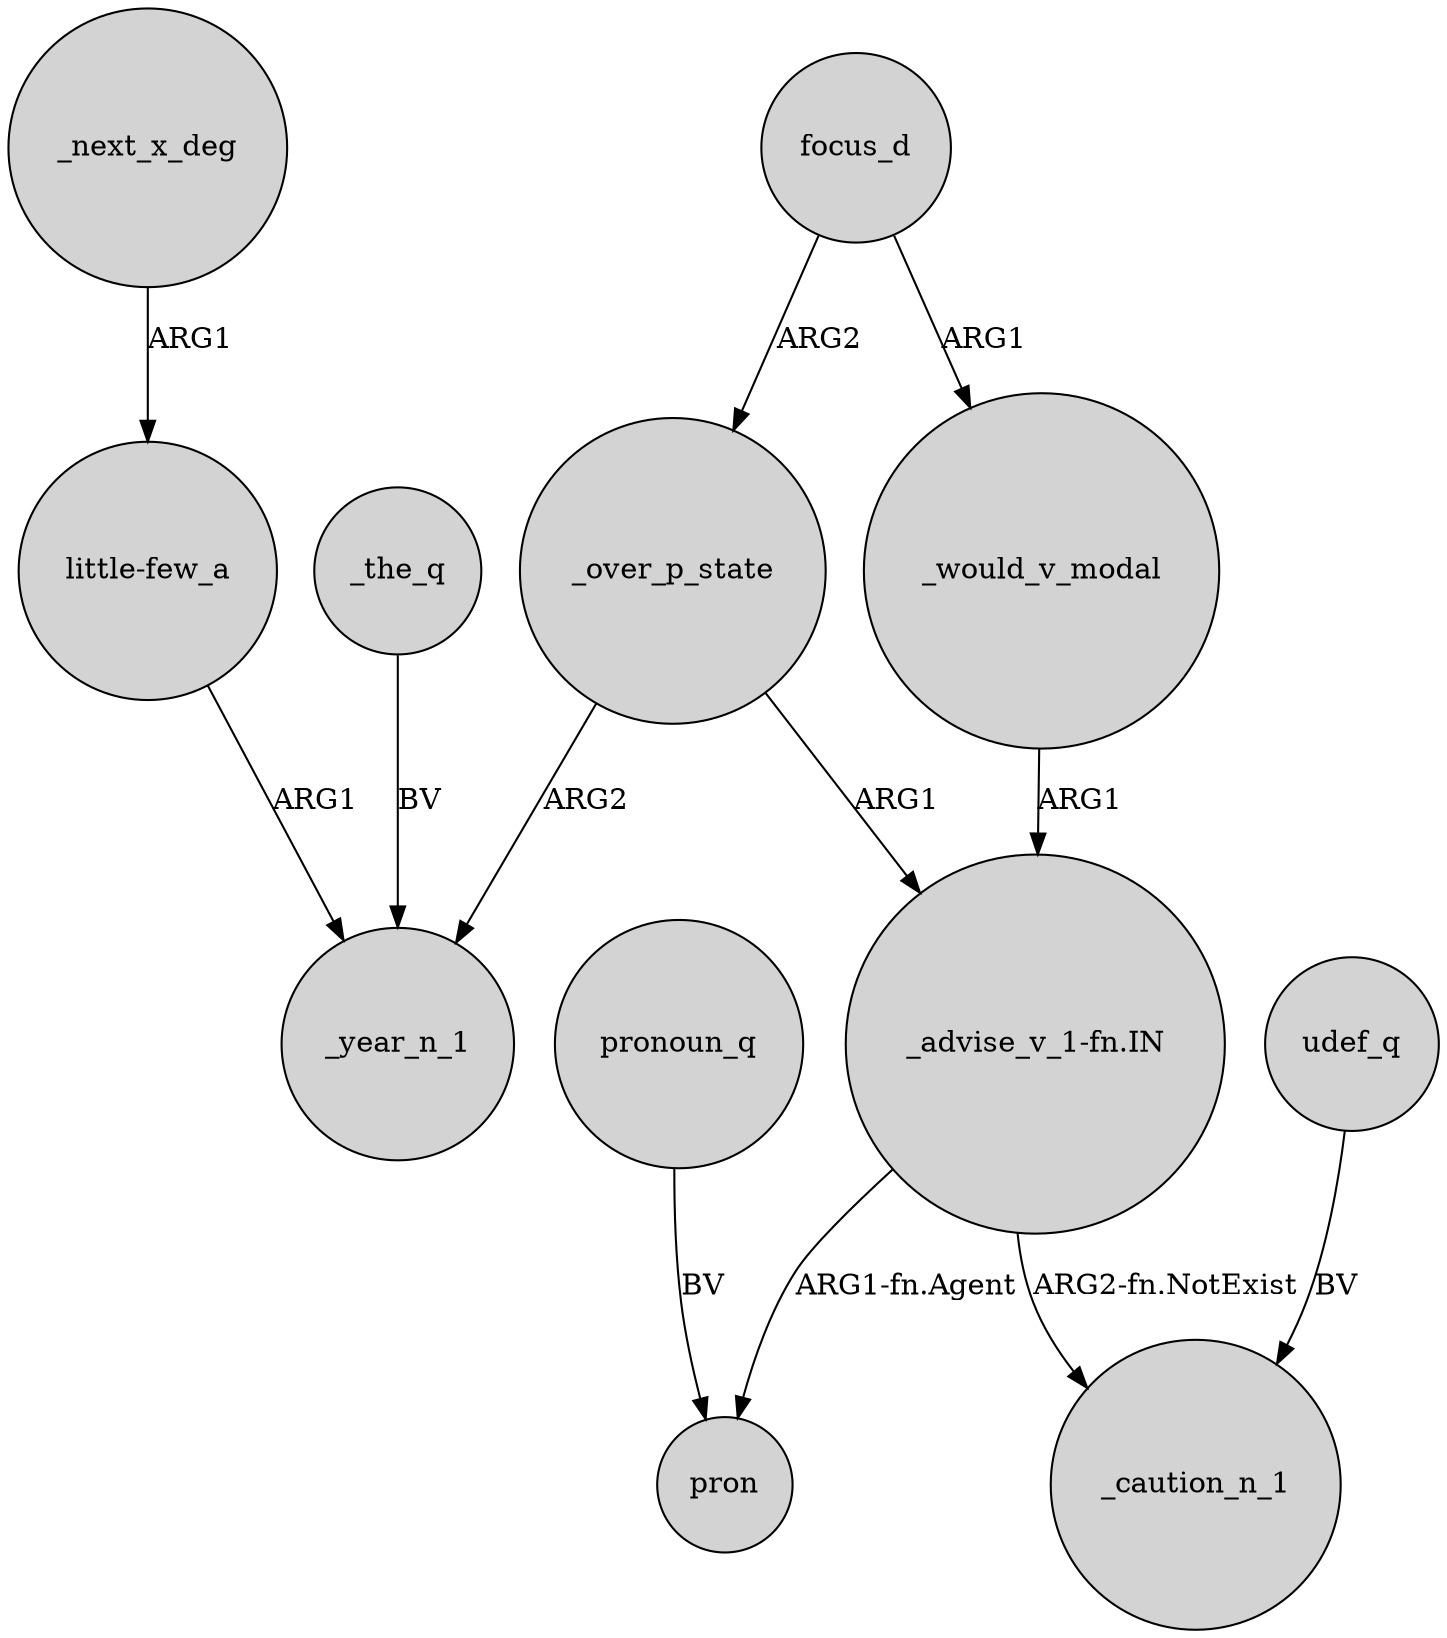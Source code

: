 digraph {
	node [shape=circle style=filled]
	_over_p_state -> _year_n_1 [label=ARG2]
	"_advise_v_1-fn.IN" -> pron [label="ARG1-fn.Agent"]
	"_advise_v_1-fn.IN" -> _caution_n_1 [label="ARG2-fn.NotExist"]
	_would_v_modal -> "_advise_v_1-fn.IN" [label=ARG1]
	pronoun_q -> pron [label=BV]
	"little-few_a" -> _year_n_1 [label=ARG1]
	focus_d -> _over_p_state [label=ARG2]
	udef_q -> _caution_n_1 [label=BV]
	_the_q -> _year_n_1 [label=BV]
	focus_d -> _would_v_modal [label=ARG1]
	_next_x_deg -> "little-few_a" [label=ARG1]
	_over_p_state -> "_advise_v_1-fn.IN" [label=ARG1]
}
